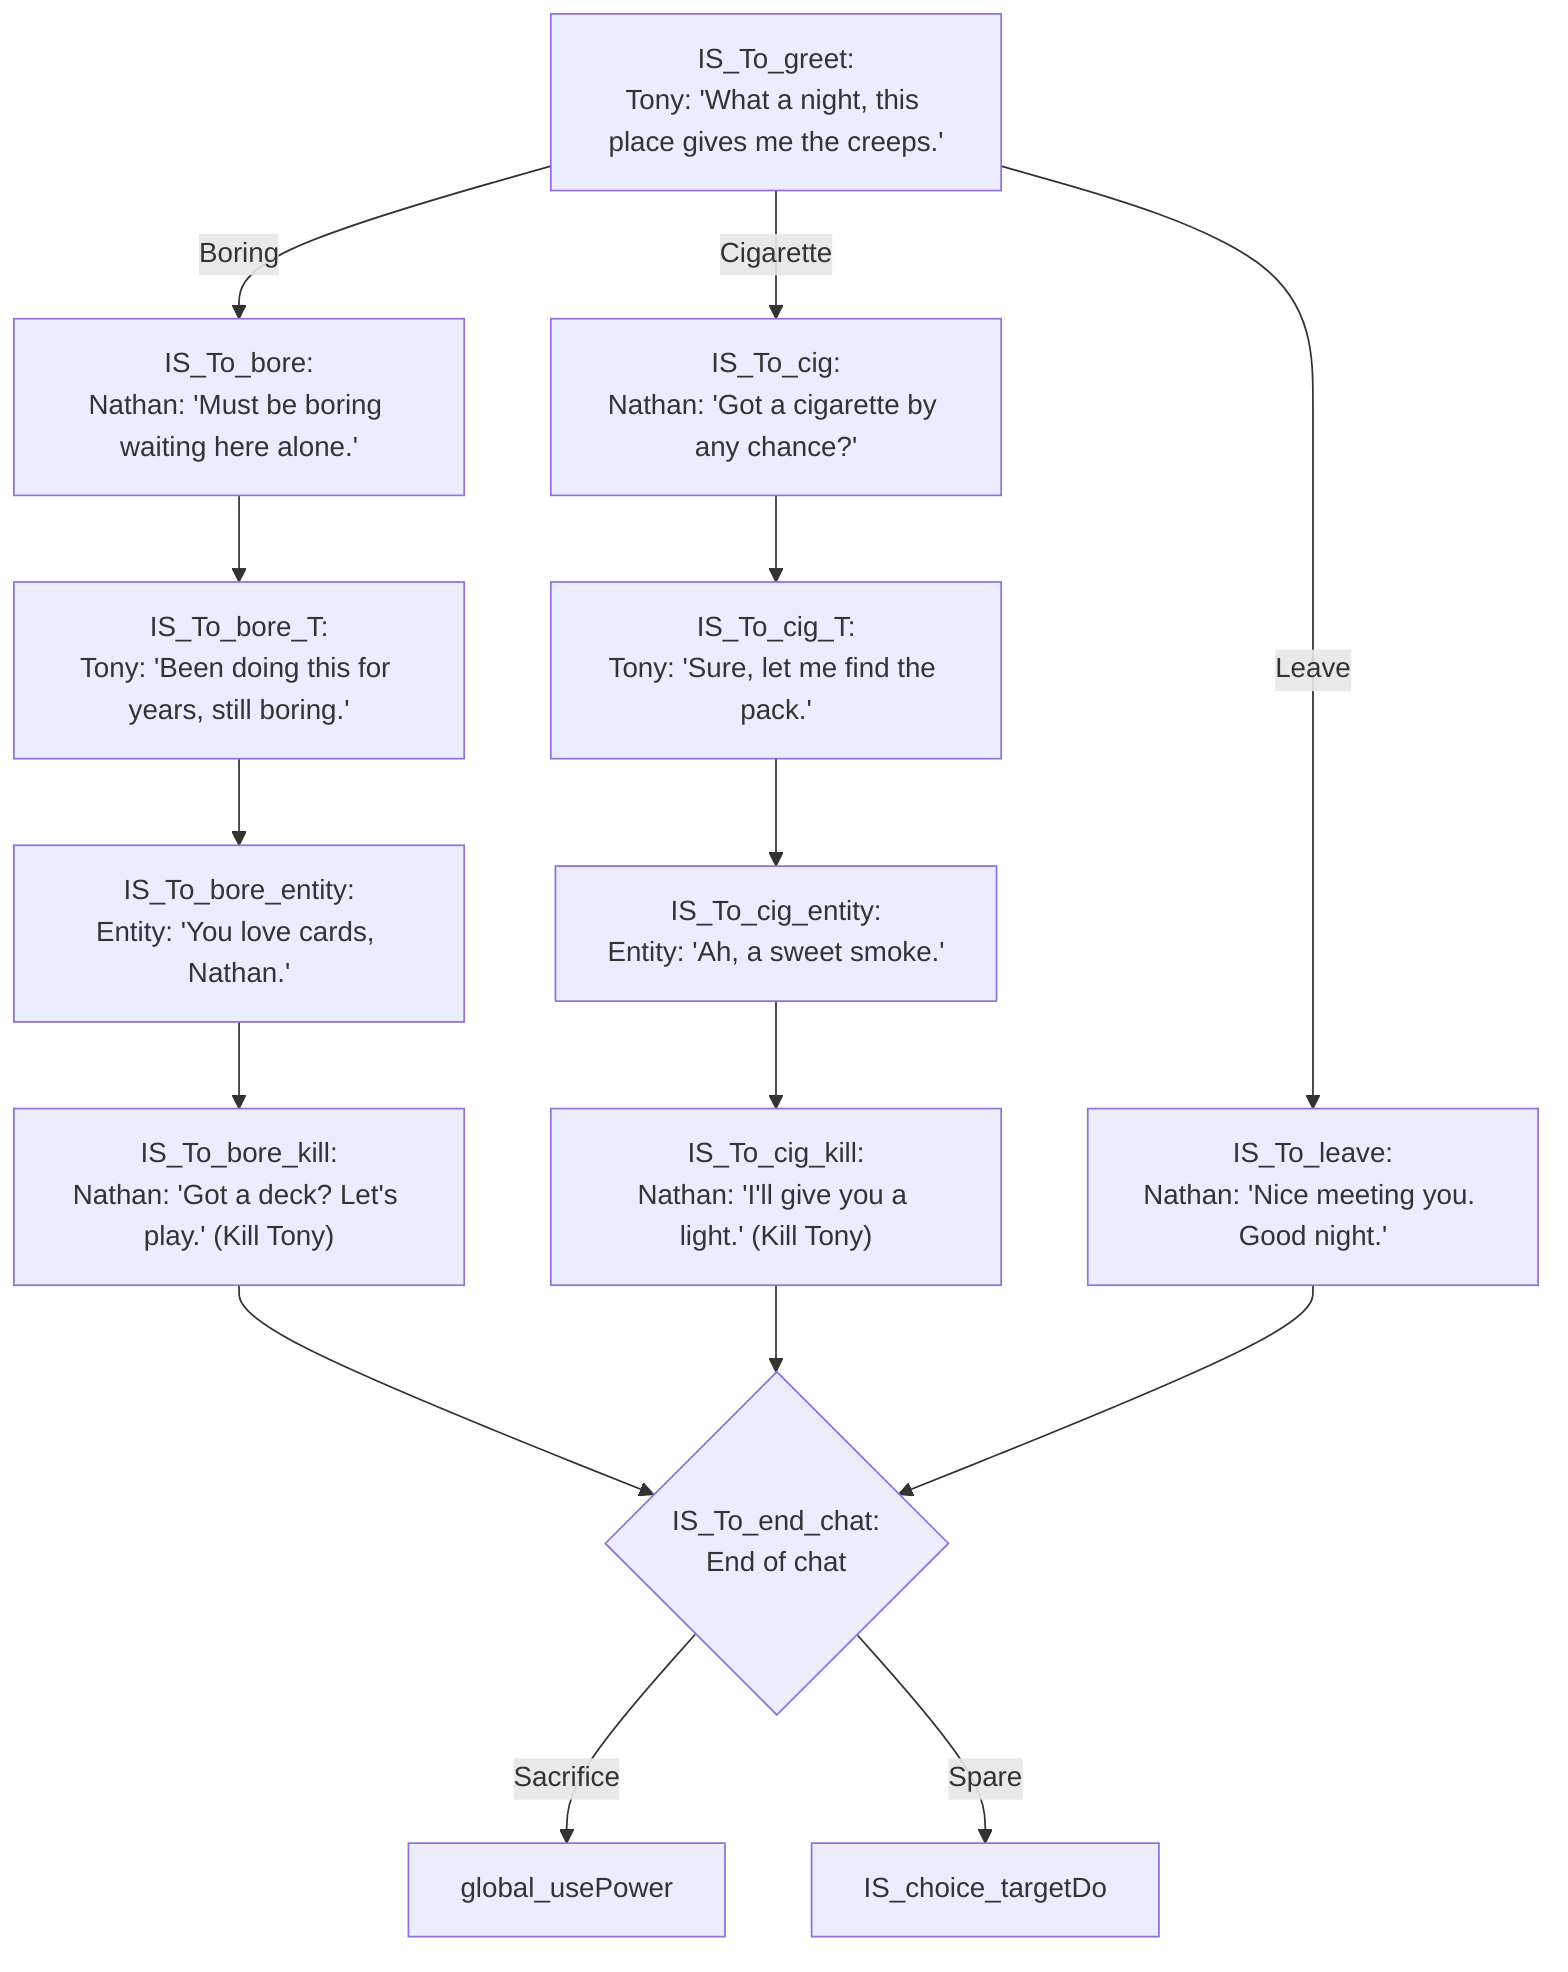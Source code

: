 flowchart TD
direction LR

%% ---------- TONY (IS_To_*) ----------
IS_To_greet["IS_To_greet:<br/>Tony: 'What a night, this place gives me the creeps.'"] -->|Boring| IS_To_bore
IS_To_greet -->|Cigarette| IS_To_cig
IS_To_greet -->|Leave| IS_To_leave

%% --- Branch 1 : Boring ---
IS_To_bore["IS_To_bore:<br/>Nathan: 'Must be boring waiting here alone.'"] --> IS_To_bore_T
IS_To_bore_T["IS_To_bore_T:<br/>Tony: 'Been doing this for years, still boring.'"] --> IS_To_bore_entity
IS_To_bore_entity["IS_To_bore_entity:<br/>Entity: 'You love cards, Nathan.'"] --> IS_To_bore_kill
IS_To_bore_kill["IS_To_bore_kill:<br/>Nathan: 'Got a deck? Let's play.' (Kill Tony)"] --> IS_To_end_chat

%% --- Branch 2 : Cigarette ---
IS_To_cig["IS_To_cig:<br/>Nathan: 'Got a cigarette by any chance?'"] --> IS_To_cig_T
IS_To_cig_T["IS_To_cig_T:<br/>Tony: 'Sure, let me find the pack.'"] --> IS_To_cig_entity
IS_To_cig_entity["IS_To_cig_entity:<br/>Entity: 'Ah, a sweet smoke.'"] --> IS_To_cig_kill
IS_To_cig_kill["IS_To_cig_kill:<br/>Nathan: 'I'll give you a light.' (Kill Tony)"] --> IS_To_end_chat

%% --- Branch 3 : Leave ---
IS_To_leave["IS_To_leave:<br/>Nathan: 'Nice meeting you. Good night.'"] --> IS_To_end_chat

IS_To_end_chat{"IS_To_end_chat:<br/>End of chat"} -->|Sacrifice| global_usePower
IS_To_end_chat -->|Spare| IS_choice_targetDo